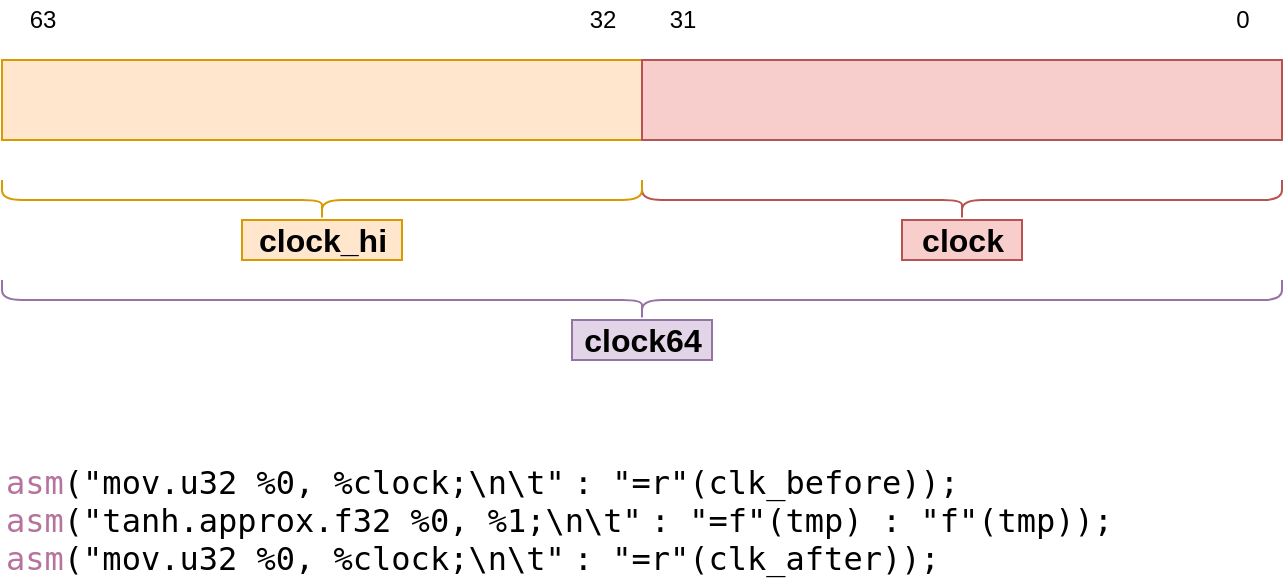 <mxfile version="15.5.9" type="github">
  <diagram id="SI3XaiUDAbBVaC8Z4ORi" name="Page-1">
    <mxGraphModel dx="1350" dy="773" grid="1" gridSize="10" guides="1" tooltips="1" connect="1" arrows="1" fold="1" page="1" pageScale="1" pageWidth="827" pageHeight="1169" math="0" shadow="0">
      <root>
        <mxCell id="0" />
        <mxCell id="1" parent="0" />
        <mxCell id="dfrNIvbYqc1sZfVz5thz-23" value="0" style="text;html=1;align=center;verticalAlign=middle;resizable=0;points=[];autosize=1;strokeColor=none;fillColor=none;" vertex="1" parent="1">
          <mxGeometry x="690" y="330" width="20" height="20" as="geometry" />
        </mxCell>
        <mxCell id="dfrNIvbYqc1sZfVz5thz-24" value="63" style="text;html=1;align=center;verticalAlign=middle;resizable=0;points=[];autosize=1;strokeColor=none;fillColor=none;" vertex="1" parent="1">
          <mxGeometry x="85" y="330" width="30" height="20" as="geometry" />
        </mxCell>
        <mxCell id="dfrNIvbYqc1sZfVz5thz-25" value="31" style="text;html=1;align=center;verticalAlign=middle;resizable=0;points=[];autosize=1;strokeColor=none;fillColor=none;" vertex="1" parent="1">
          <mxGeometry x="405" y="330" width="30" height="20" as="geometry" />
        </mxCell>
        <mxCell id="dfrNIvbYqc1sZfVz5thz-26" value="" style="rounded=0;whiteSpace=wrap;html=1;fillColor=#ffe6cc;strokeColor=#d79b00;" vertex="1" parent="1">
          <mxGeometry x="80" y="360" width="320" height="40" as="geometry" />
        </mxCell>
        <mxCell id="dfrNIvbYqc1sZfVz5thz-27" value="" style="rounded=0;whiteSpace=wrap;html=1;fillColor=#f8cecc;strokeColor=#b85450;" vertex="1" parent="1">
          <mxGeometry x="400" y="360" width="320" height="40" as="geometry" />
        </mxCell>
        <mxCell id="dfrNIvbYqc1sZfVz5thz-28" value="32" style="text;html=1;align=center;verticalAlign=middle;resizable=0;points=[];autosize=1;strokeColor=none;fillColor=none;" vertex="1" parent="1">
          <mxGeometry x="365" y="330" width="30" height="20" as="geometry" />
        </mxCell>
        <mxCell id="dfrNIvbYqc1sZfVz5thz-29" value="" style="shape=curlyBracket;whiteSpace=wrap;html=1;rounded=1;flipH=1;rotation=90;fillColor=#f8cecc;strokeColor=#b85450;" vertex="1" parent="1">
          <mxGeometry x="550" y="270" width="20" height="320" as="geometry" />
        </mxCell>
        <mxCell id="dfrNIvbYqc1sZfVz5thz-30" value="&lt;font size=&quot;1&quot;&gt;&lt;b style=&quot;font-size: 16px&quot;&gt;clock&lt;/b&gt;&lt;/font&gt;" style="text;html=1;align=center;verticalAlign=middle;resizable=0;points=[];autosize=1;strokeColor=#b85450;fillColor=#f8cecc;" vertex="1" parent="1">
          <mxGeometry x="530" y="440" width="60" height="20" as="geometry" />
        </mxCell>
        <mxCell id="dfrNIvbYqc1sZfVz5thz-31" value="&lt;b&gt;&lt;font style=&quot;font-size: 16px&quot;&gt;clock_hi&lt;/font&gt;&lt;/b&gt;" style="text;html=1;align=center;verticalAlign=middle;resizable=0;points=[];autosize=1;strokeColor=#d79b00;fillColor=#ffe6cc;" vertex="1" parent="1">
          <mxGeometry x="200" y="440" width="80" height="20" as="geometry" />
        </mxCell>
        <mxCell id="dfrNIvbYqc1sZfVz5thz-32" value="" style="shape=curlyBracket;whiteSpace=wrap;html=1;rounded=1;flipH=1;rotation=90;fillColor=#ffe6cc;strokeColor=#d79b00;" vertex="1" parent="1">
          <mxGeometry x="230" y="270" width="20" height="320" as="geometry" />
        </mxCell>
        <mxCell id="dfrNIvbYqc1sZfVz5thz-33" value="" style="shape=curlyBracket;whiteSpace=wrap;html=1;rounded=1;flipH=1;rotation=90;fillColor=#e1d5e7;strokeColor=#9673a6;" vertex="1" parent="1">
          <mxGeometry x="390" y="160" width="20" height="640" as="geometry" />
        </mxCell>
        <mxCell id="dfrNIvbYqc1sZfVz5thz-34" value="&lt;b&gt;&lt;font style=&quot;font-size: 16px&quot;&gt;clock64&lt;/font&gt;&lt;/b&gt;" style="text;html=1;align=center;verticalAlign=middle;resizable=0;points=[];autosize=1;strokeColor=#9673a6;fillColor=#e1d5e7;" vertex="1" parent="1">
          <mxGeometry x="365" y="490" width="70" height="20" as="geometry" />
        </mxCell>
        <mxCell id="dfrNIvbYqc1sZfVz5thz-37" value="&lt;div class=&quot;container&quot; title=&quot;Hint: double-click to select code&quot;&gt;&lt;div class=&quot;line number1 index0 alt2&quot;&gt;&lt;code class=&quot;cpp plain&quot;&gt;&lt;font color=&quot;#b5739d&quot;&gt;asm&lt;/font&gt;(&lt;/code&gt;&lt;code class=&quot;cpp string&quot;&gt;&quot;mov.u32 %0, %clock;\n\t&quot;&lt;/code&gt; &lt;code class=&quot;cpp plain&quot;&gt;: &lt;/code&gt;&lt;code class=&quot;cpp string&quot;&gt;&quot;=r&quot;&lt;/code&gt;&lt;code class=&quot;cpp plain&quot;&gt;(clk_before));&lt;/code&gt;&lt;/div&gt;&lt;div class=&quot;line number2 index1 alt1&quot;&gt;&lt;code class=&quot;cpp plain&quot;&gt;&lt;font color=&quot;#b5739d&quot;&gt;asm&lt;/font&gt;(&lt;/code&gt;&lt;code class=&quot;cpp string&quot;&gt;&quot;tanh.approx.f32 %0, %1;\n\t&quot;&lt;/code&gt; &lt;code class=&quot;cpp plain&quot;&gt;: &lt;/code&gt;&lt;code class=&quot;cpp string&quot;&gt;&quot;=f&quot;&lt;/code&gt;&lt;code class=&quot;cpp plain&quot;&gt;(tmp) : &lt;/code&gt;&lt;code class=&quot;cpp string&quot;&gt;&quot;f&quot;&lt;/code&gt;&lt;code class=&quot;cpp plain&quot;&gt;(tmp));&lt;/code&gt;&lt;/div&gt;&lt;div class=&quot;line number3 index2 alt2&quot;&gt;&lt;code class=&quot;cpp plain&quot;&gt;&lt;font color=&quot;#b5739d&quot;&gt;asm&lt;/font&gt;(&lt;/code&gt;&lt;code class=&quot;cpp string&quot;&gt;&quot;mov.u32 %0, %clock;\n\t&quot;&lt;/code&gt; &lt;code class=&quot;cpp plain&quot;&gt;: &lt;/code&gt;&lt;code class=&quot;cpp string&quot;&gt;&quot;=r&quot;&lt;/code&gt;&lt;code class=&quot;cpp plain&quot;&gt;(clk_after));&amp;nbsp; &amp;nbsp;&lt;/code&gt;&lt;/div&gt;&lt;/div&gt;" style="text;html=1;align=left;verticalAlign=middle;resizable=0;points=[];autosize=1;strokeColor=none;fillColor=none;fontSize=16;" vertex="1" parent="1">
          <mxGeometry x="80" y="560" width="570" height="60" as="geometry" />
        </mxCell>
      </root>
    </mxGraphModel>
  </diagram>
</mxfile>
